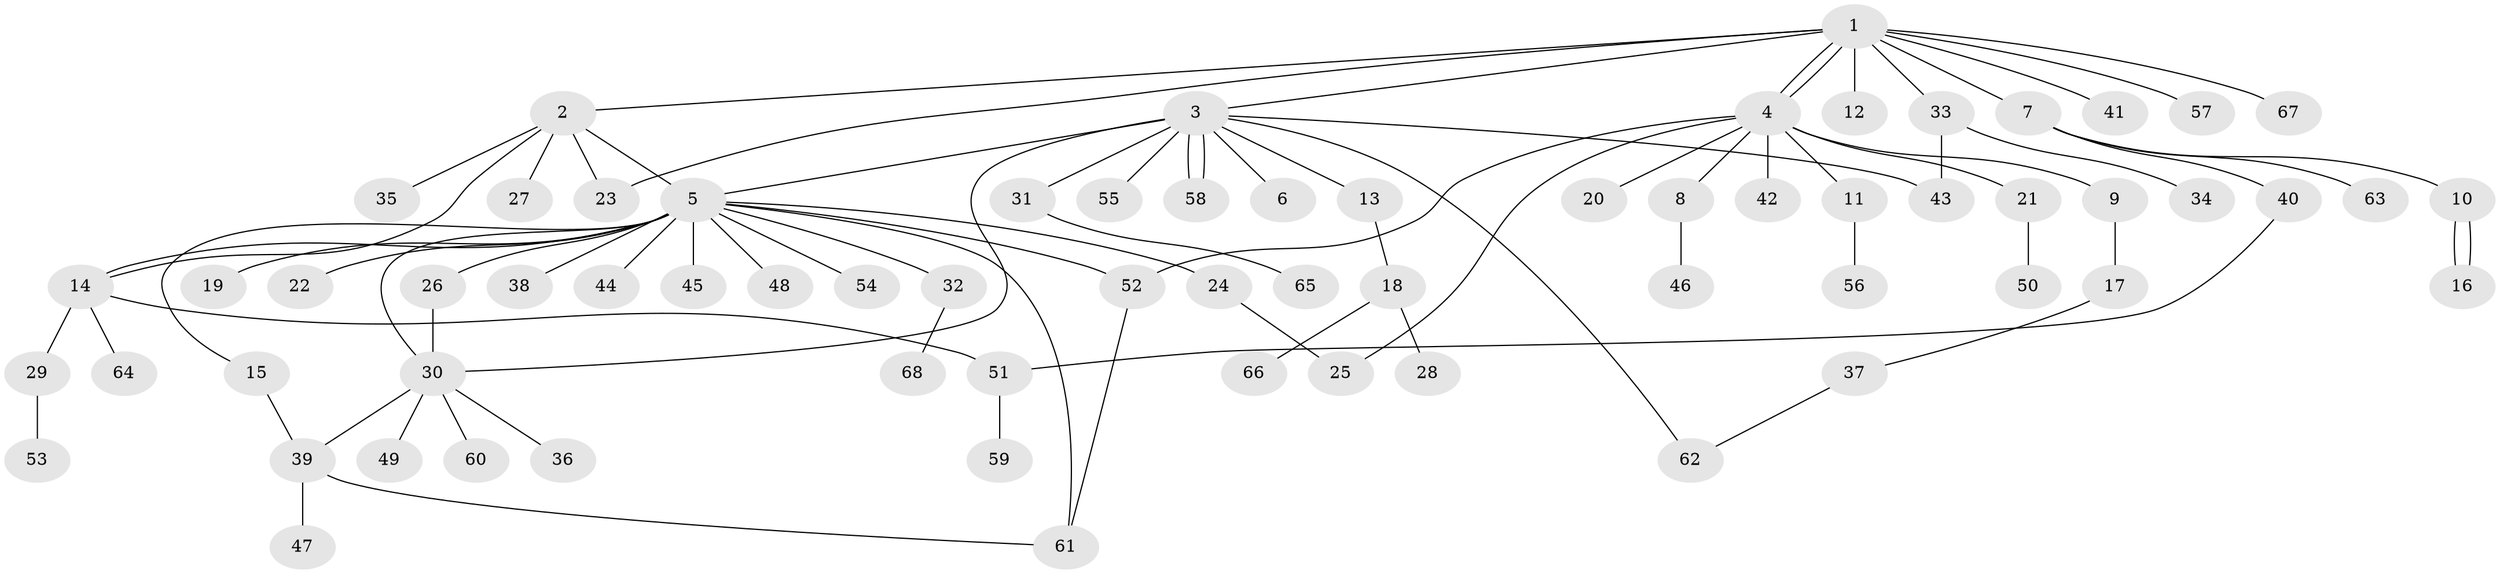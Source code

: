 // coarse degree distribution, {10: 0.041666666666666664, 4: 0.041666666666666664, 9: 0.020833333333333332, 15: 0.020833333333333332, 1: 0.6041666666666666, 3: 0.0625, 2: 0.16666666666666666, 6: 0.041666666666666664}
// Generated by graph-tools (version 1.1) at 2025/23/03/03/25 07:23:49]
// undirected, 68 vertices, 83 edges
graph export_dot {
graph [start="1"]
  node [color=gray90,style=filled];
  1;
  2;
  3;
  4;
  5;
  6;
  7;
  8;
  9;
  10;
  11;
  12;
  13;
  14;
  15;
  16;
  17;
  18;
  19;
  20;
  21;
  22;
  23;
  24;
  25;
  26;
  27;
  28;
  29;
  30;
  31;
  32;
  33;
  34;
  35;
  36;
  37;
  38;
  39;
  40;
  41;
  42;
  43;
  44;
  45;
  46;
  47;
  48;
  49;
  50;
  51;
  52;
  53;
  54;
  55;
  56;
  57;
  58;
  59;
  60;
  61;
  62;
  63;
  64;
  65;
  66;
  67;
  68;
  1 -- 2;
  1 -- 3;
  1 -- 4;
  1 -- 4;
  1 -- 7;
  1 -- 12;
  1 -- 23;
  1 -- 33;
  1 -- 41;
  1 -- 57;
  1 -- 67;
  2 -- 5;
  2 -- 14;
  2 -- 23;
  2 -- 27;
  2 -- 35;
  3 -- 5;
  3 -- 6;
  3 -- 13;
  3 -- 30;
  3 -- 31;
  3 -- 43;
  3 -- 55;
  3 -- 58;
  3 -- 58;
  3 -- 62;
  4 -- 8;
  4 -- 9;
  4 -- 11;
  4 -- 20;
  4 -- 21;
  4 -- 25;
  4 -- 42;
  4 -- 52;
  5 -- 14;
  5 -- 15;
  5 -- 19;
  5 -- 22;
  5 -- 24;
  5 -- 26;
  5 -- 30;
  5 -- 32;
  5 -- 38;
  5 -- 44;
  5 -- 45;
  5 -- 48;
  5 -- 52;
  5 -- 54;
  5 -- 61;
  7 -- 10;
  7 -- 40;
  7 -- 63;
  8 -- 46;
  9 -- 17;
  10 -- 16;
  10 -- 16;
  11 -- 56;
  13 -- 18;
  14 -- 29;
  14 -- 51;
  14 -- 64;
  15 -- 39;
  17 -- 37;
  18 -- 28;
  18 -- 66;
  21 -- 50;
  24 -- 25;
  26 -- 30;
  29 -- 53;
  30 -- 36;
  30 -- 39;
  30 -- 49;
  30 -- 60;
  31 -- 65;
  32 -- 68;
  33 -- 34;
  33 -- 43;
  37 -- 62;
  39 -- 47;
  39 -- 61;
  40 -- 51;
  51 -- 59;
  52 -- 61;
}
